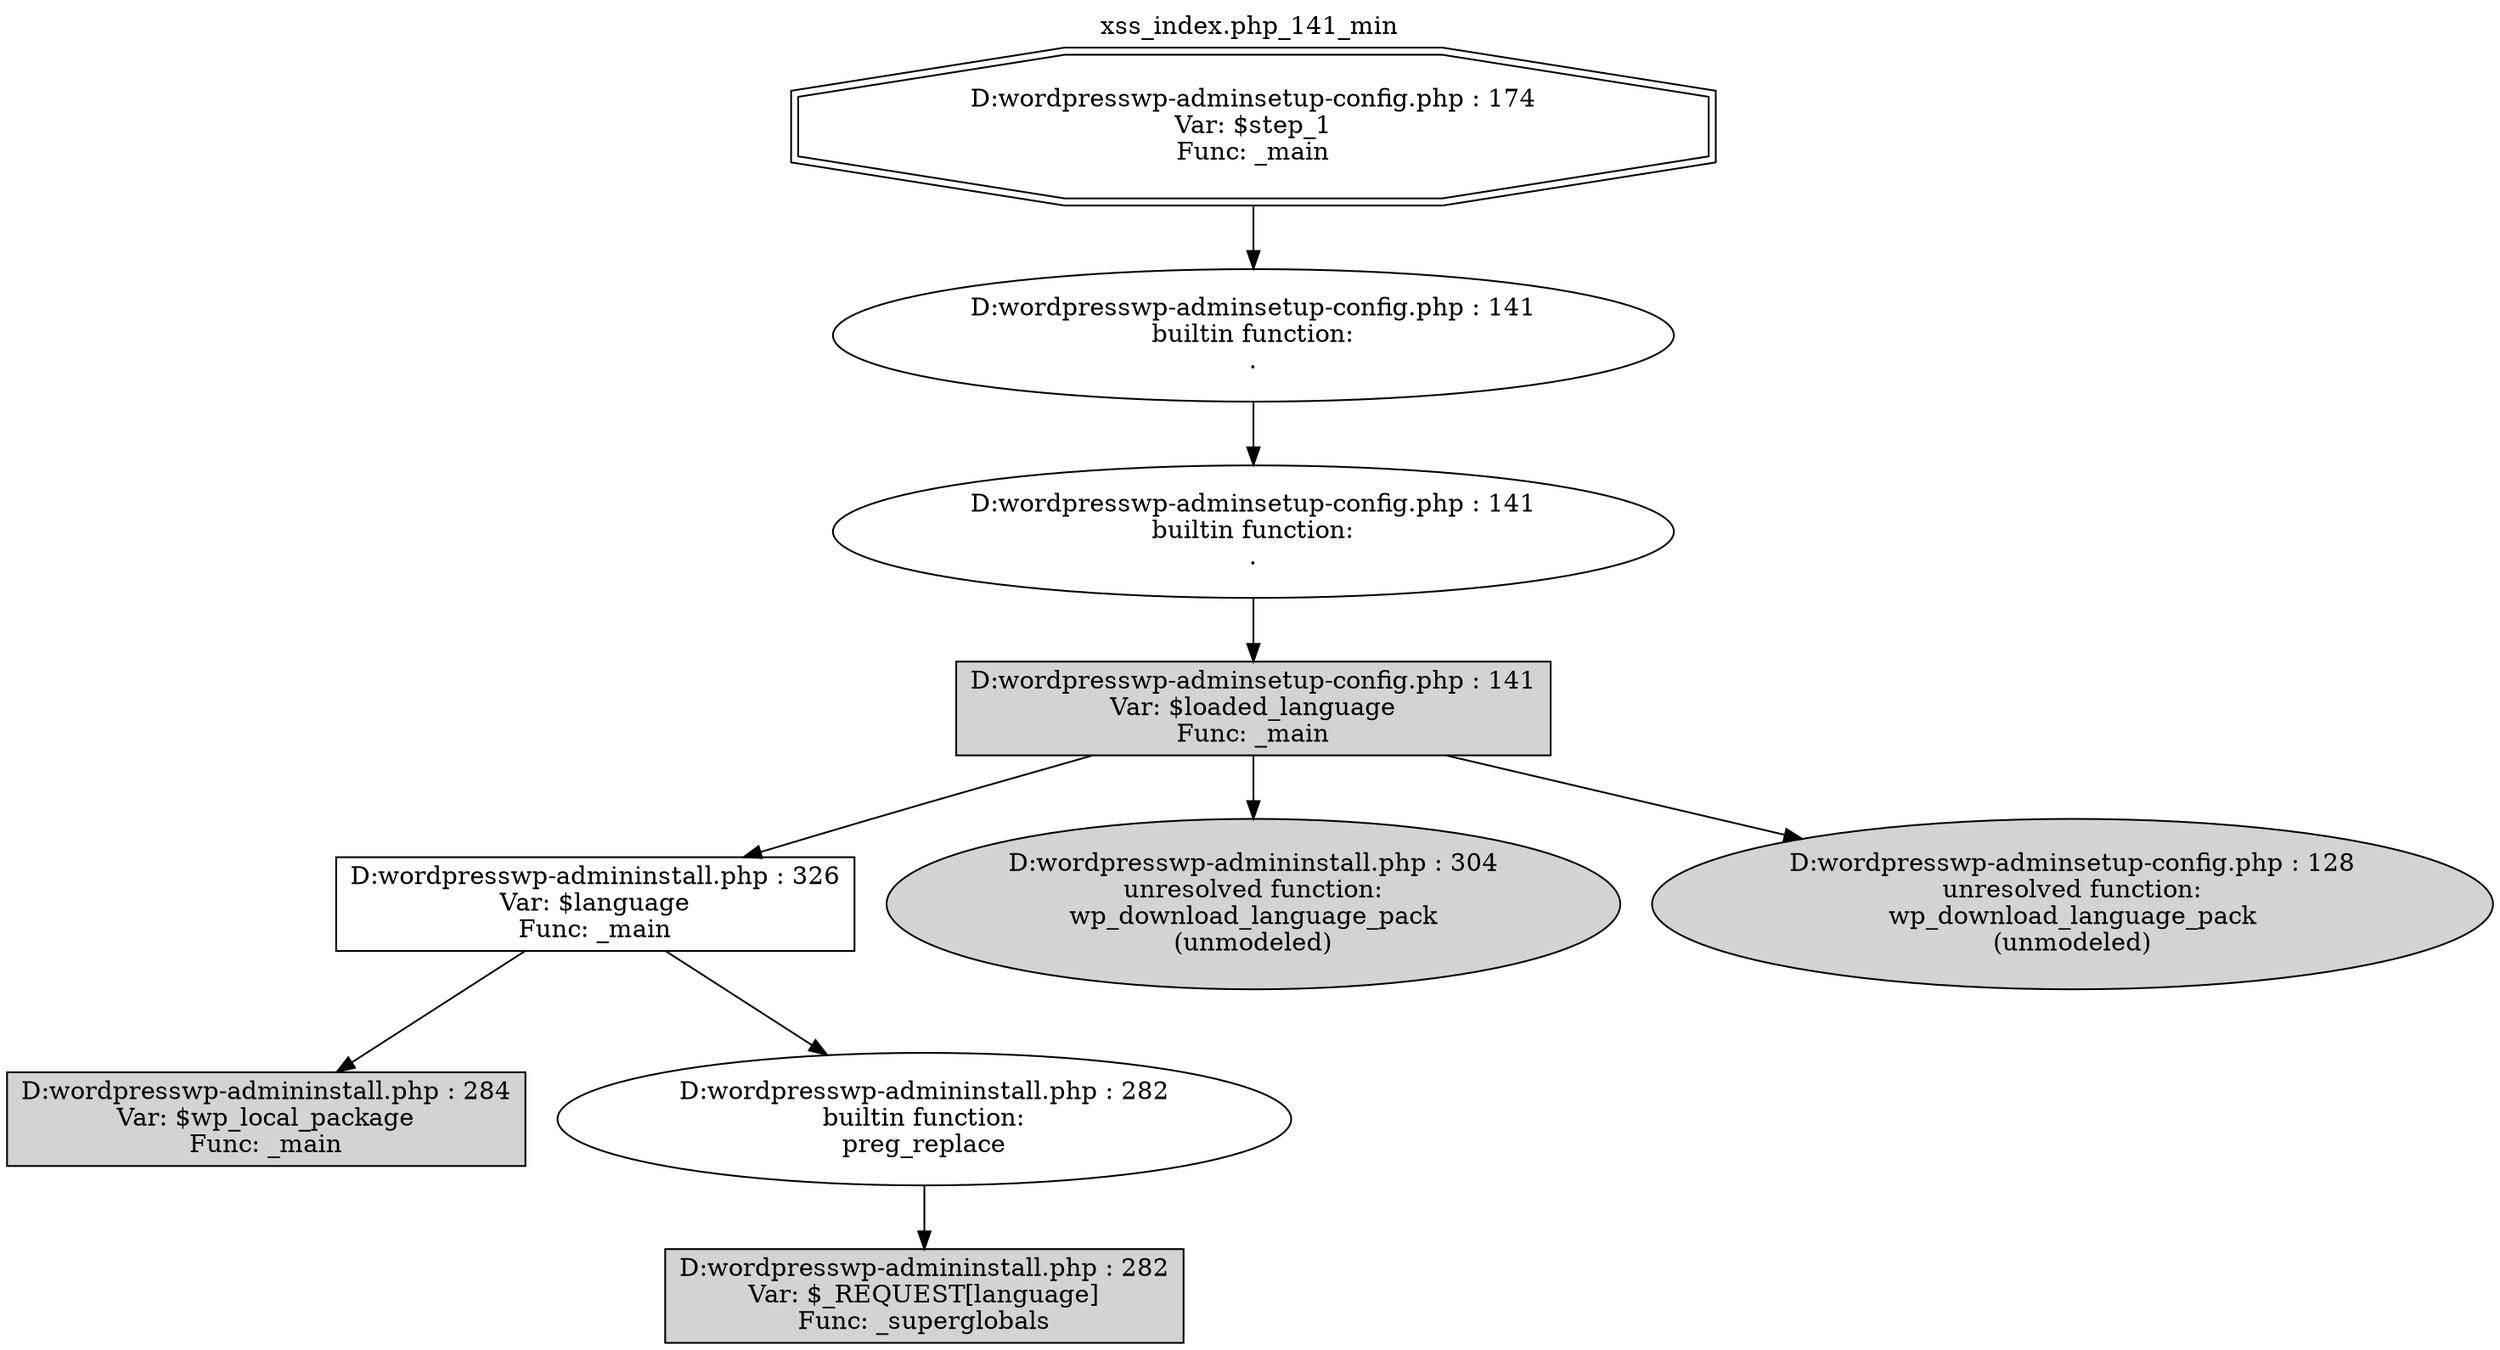 digraph cfg {
  label="xss_index.php_141_min";
  labelloc=t;
  n1 [shape=doubleoctagon, label="D:\wordpress\wp-admin\setup-config.php : 174\nVar: $step_1\nFunc: _main\n"];
  n2 [shape=ellipse, label="D:\wordpress\wp-admin\setup-config.php : 141\nbuiltin function:\n.\n"];
  n3 [shape=ellipse, label="D:\wordpress\wp-admin\setup-config.php : 141\nbuiltin function:\n.\n"];
  n4 [shape=box, label="D:\wordpress\wp-admin\setup-config.php : 141\nVar: $loaded_language\nFunc: _main\n",style=filled];
  n5 [shape=box, label="D:\wordpress\wp-admin\install.php : 326\nVar: $language\nFunc: _main\n"];
  n6 [shape=box, label="D:\wordpress\wp-admin\install.php : 284\nVar: $wp_local_package\nFunc: _main\n",style=filled];
  n7 [shape=ellipse, label="D:\wordpress\wp-admin\install.php : 282\nbuiltin function:\npreg_replace\n"];
  n8 [shape=box, label="D:\wordpress\wp-admin\install.php : 282\nVar: $_REQUEST[language]\nFunc: _superglobals\n",style=filled];
  n9 [shape=ellipse, label="D:\wordpress\wp-admin\install.php : 304\nunresolved function:\nwp_download_language_pack\n(unmodeled)\n",style=filled];
  n10 [shape=ellipse, label="D:\wordpress\wp-admin\setup-config.php : 128\nunresolved function:\nwp_download_language_pack\n(unmodeled)\n",style=filled];
  n1 -> n2;
  n2 -> n3;
  n3 -> n4;
  n4 -> n5;
  n4 -> n9;
  n4 -> n10;
  n5 -> n6;
  n5 -> n7;
  n7 -> n8;
}
